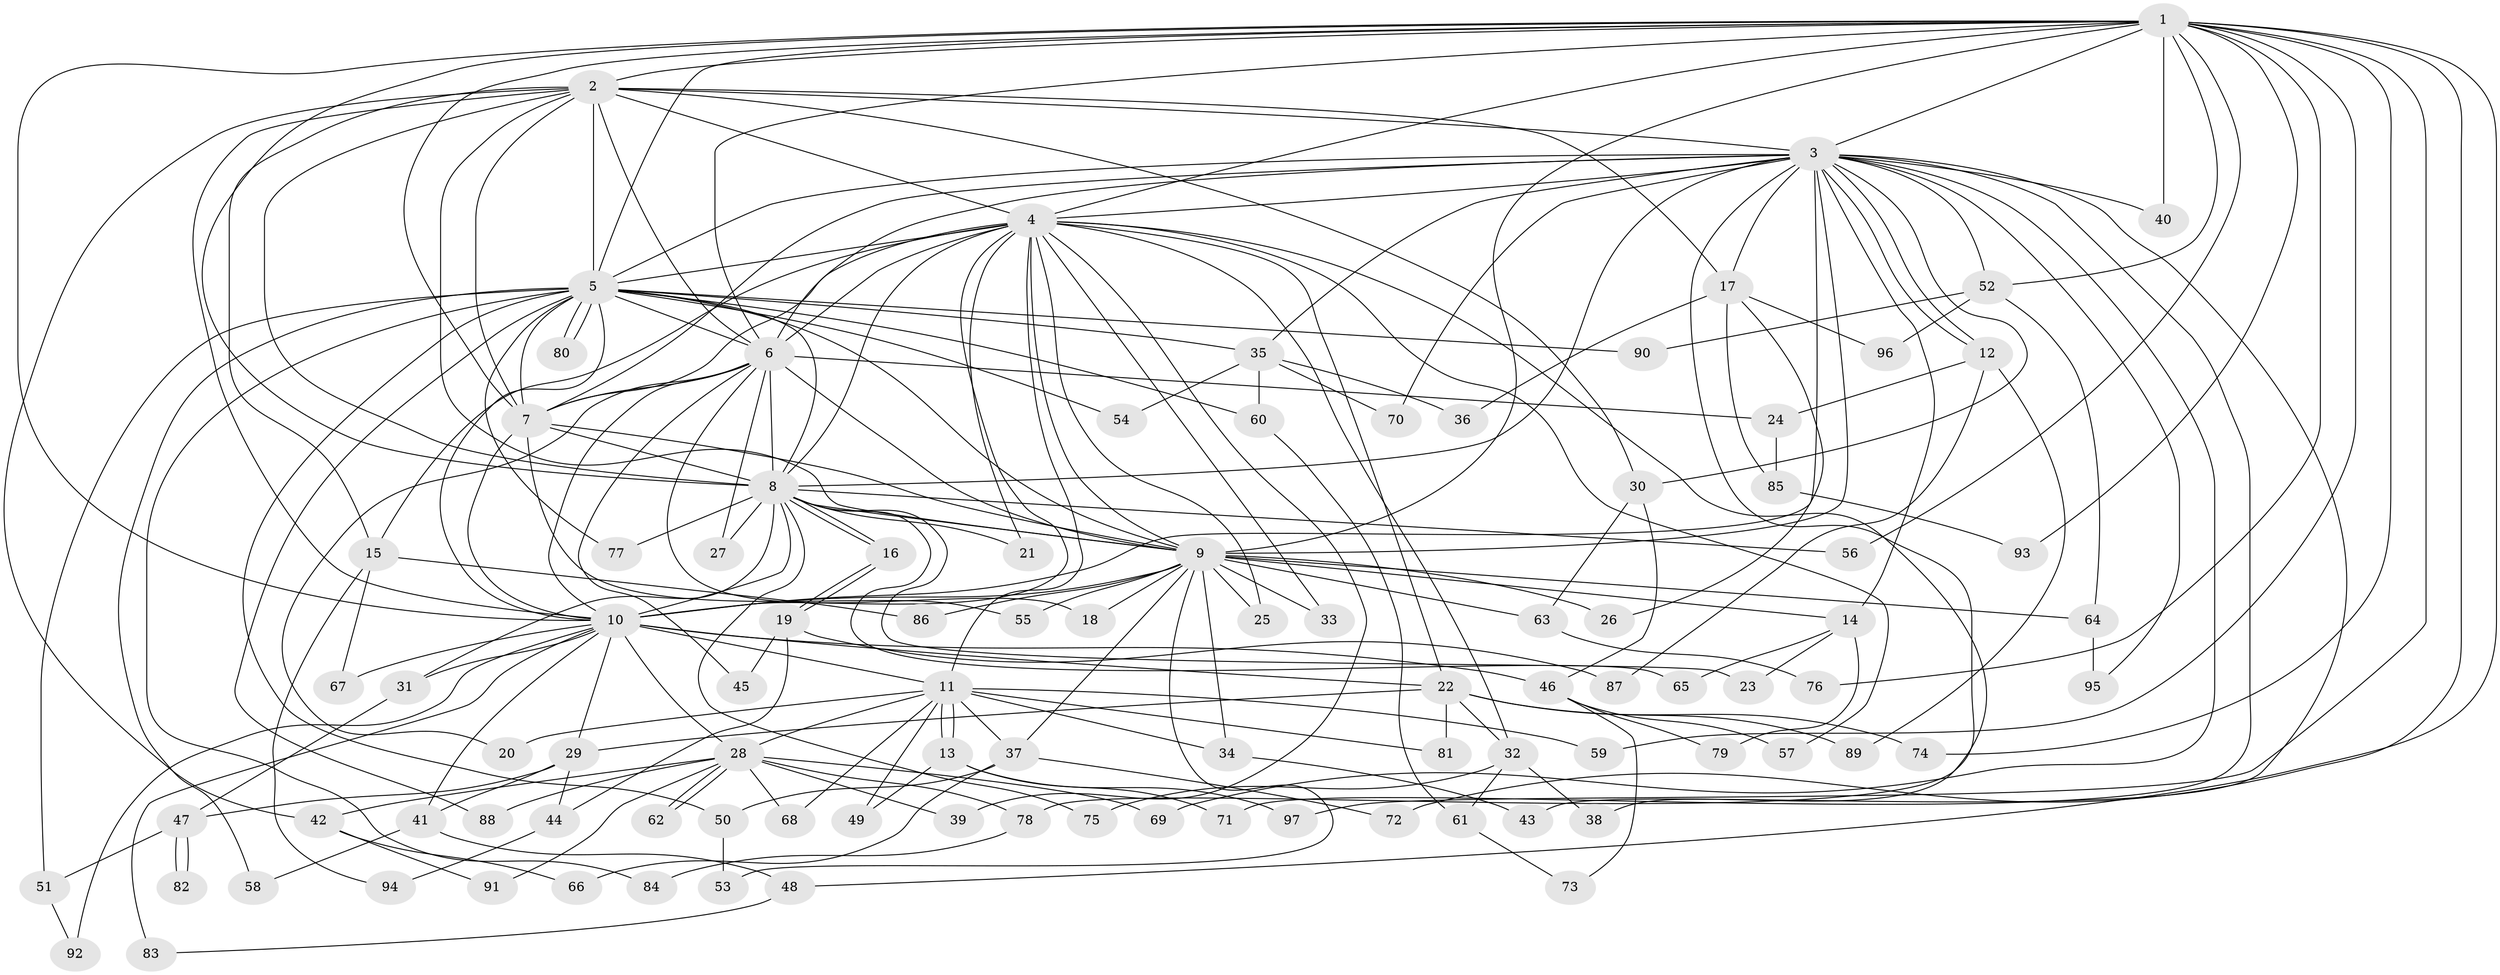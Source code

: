 // coarse degree distribution, {12: 0.05128205128205128, 14: 0.02564102564102564, 23: 0.02564102564102564, 3: 0.20512820512820512, 13: 0.02564102564102564, 2: 0.15384615384615385, 10: 0.02564102564102564, 9: 0.02564102564102564, 4: 0.20512820512820512, 8: 0.02564102564102564, 1: 0.07692307692307693, 5: 0.07692307692307693, 15: 0.02564102564102564, 6: 0.05128205128205128}
// Generated by graph-tools (version 1.1) at 2025/36/03/04/25 23:36:29]
// undirected, 97 vertices, 219 edges
graph export_dot {
  node [color=gray90,style=filled];
  1;
  2;
  3;
  4;
  5;
  6;
  7;
  8;
  9;
  10;
  11;
  12;
  13;
  14;
  15;
  16;
  17;
  18;
  19;
  20;
  21;
  22;
  23;
  24;
  25;
  26;
  27;
  28;
  29;
  30;
  31;
  32;
  33;
  34;
  35;
  36;
  37;
  38;
  39;
  40;
  41;
  42;
  43;
  44;
  45;
  46;
  47;
  48;
  49;
  50;
  51;
  52;
  53;
  54;
  55;
  56;
  57;
  58;
  59;
  60;
  61;
  62;
  63;
  64;
  65;
  66;
  67;
  68;
  69;
  70;
  71;
  72;
  73;
  74;
  75;
  76;
  77;
  78;
  79;
  80;
  81;
  82;
  83;
  84;
  85;
  86;
  87;
  88;
  89;
  90;
  91;
  92;
  93;
  94;
  95;
  96;
  97;
  1 -- 2;
  1 -- 3;
  1 -- 4;
  1 -- 5;
  1 -- 6;
  1 -- 7;
  1 -- 8;
  1 -- 9;
  1 -- 10;
  1 -- 40;
  1 -- 48;
  1 -- 52;
  1 -- 56;
  1 -- 59;
  1 -- 72;
  1 -- 74;
  1 -- 76;
  1 -- 93;
  1 -- 97;
  2 -- 3;
  2 -- 4;
  2 -- 5;
  2 -- 6;
  2 -- 7;
  2 -- 8;
  2 -- 9;
  2 -- 10;
  2 -- 15;
  2 -- 17;
  2 -- 30;
  2 -- 42;
  3 -- 4;
  3 -- 5;
  3 -- 6;
  3 -- 7;
  3 -- 8;
  3 -- 9;
  3 -- 10;
  3 -- 12;
  3 -- 12;
  3 -- 14;
  3 -- 17;
  3 -- 30;
  3 -- 35;
  3 -- 40;
  3 -- 43;
  3 -- 52;
  3 -- 69;
  3 -- 70;
  3 -- 71;
  3 -- 78;
  3 -- 95;
  4 -- 5;
  4 -- 6;
  4 -- 7;
  4 -- 8;
  4 -- 9;
  4 -- 10;
  4 -- 11;
  4 -- 15;
  4 -- 21;
  4 -- 22;
  4 -- 25;
  4 -- 32;
  4 -- 33;
  4 -- 38;
  4 -- 39;
  4 -- 57;
  5 -- 6;
  5 -- 7;
  5 -- 8;
  5 -- 9;
  5 -- 10;
  5 -- 35;
  5 -- 50;
  5 -- 51;
  5 -- 54;
  5 -- 58;
  5 -- 60;
  5 -- 77;
  5 -- 80;
  5 -- 80;
  5 -- 84;
  5 -- 88;
  5 -- 90;
  6 -- 7;
  6 -- 8;
  6 -- 9;
  6 -- 10;
  6 -- 18;
  6 -- 20;
  6 -- 24;
  6 -- 27;
  6 -- 45;
  7 -- 8;
  7 -- 9;
  7 -- 10;
  7 -- 55;
  8 -- 9;
  8 -- 10;
  8 -- 16;
  8 -- 16;
  8 -- 21;
  8 -- 23;
  8 -- 27;
  8 -- 31;
  8 -- 56;
  8 -- 65;
  8 -- 75;
  8 -- 77;
  9 -- 10;
  9 -- 14;
  9 -- 18;
  9 -- 25;
  9 -- 26;
  9 -- 33;
  9 -- 34;
  9 -- 37;
  9 -- 53;
  9 -- 55;
  9 -- 63;
  9 -- 64;
  9 -- 86;
  10 -- 11;
  10 -- 22;
  10 -- 28;
  10 -- 29;
  10 -- 31;
  10 -- 41;
  10 -- 46;
  10 -- 67;
  10 -- 83;
  10 -- 92;
  11 -- 13;
  11 -- 13;
  11 -- 20;
  11 -- 28;
  11 -- 34;
  11 -- 37;
  11 -- 49;
  11 -- 59;
  11 -- 68;
  11 -- 81;
  12 -- 24;
  12 -- 87;
  12 -- 89;
  13 -- 49;
  13 -- 71;
  13 -- 97;
  14 -- 23;
  14 -- 65;
  14 -- 79;
  15 -- 67;
  15 -- 86;
  15 -- 94;
  16 -- 19;
  16 -- 19;
  17 -- 26;
  17 -- 36;
  17 -- 85;
  17 -- 96;
  19 -- 44;
  19 -- 45;
  19 -- 87;
  22 -- 29;
  22 -- 32;
  22 -- 74;
  22 -- 81;
  22 -- 89;
  24 -- 85;
  28 -- 39;
  28 -- 42;
  28 -- 62;
  28 -- 62;
  28 -- 68;
  28 -- 69;
  28 -- 78;
  28 -- 88;
  28 -- 91;
  29 -- 41;
  29 -- 44;
  29 -- 47;
  30 -- 46;
  30 -- 63;
  31 -- 47;
  32 -- 38;
  32 -- 61;
  32 -- 75;
  34 -- 43;
  35 -- 36;
  35 -- 54;
  35 -- 60;
  35 -- 70;
  37 -- 50;
  37 -- 66;
  37 -- 72;
  41 -- 48;
  41 -- 58;
  42 -- 66;
  42 -- 91;
  44 -- 94;
  46 -- 57;
  46 -- 73;
  46 -- 79;
  47 -- 51;
  47 -- 82;
  47 -- 82;
  48 -- 83;
  50 -- 53;
  51 -- 92;
  52 -- 64;
  52 -- 90;
  52 -- 96;
  60 -- 61;
  61 -- 73;
  63 -- 76;
  64 -- 95;
  78 -- 84;
  85 -- 93;
}
